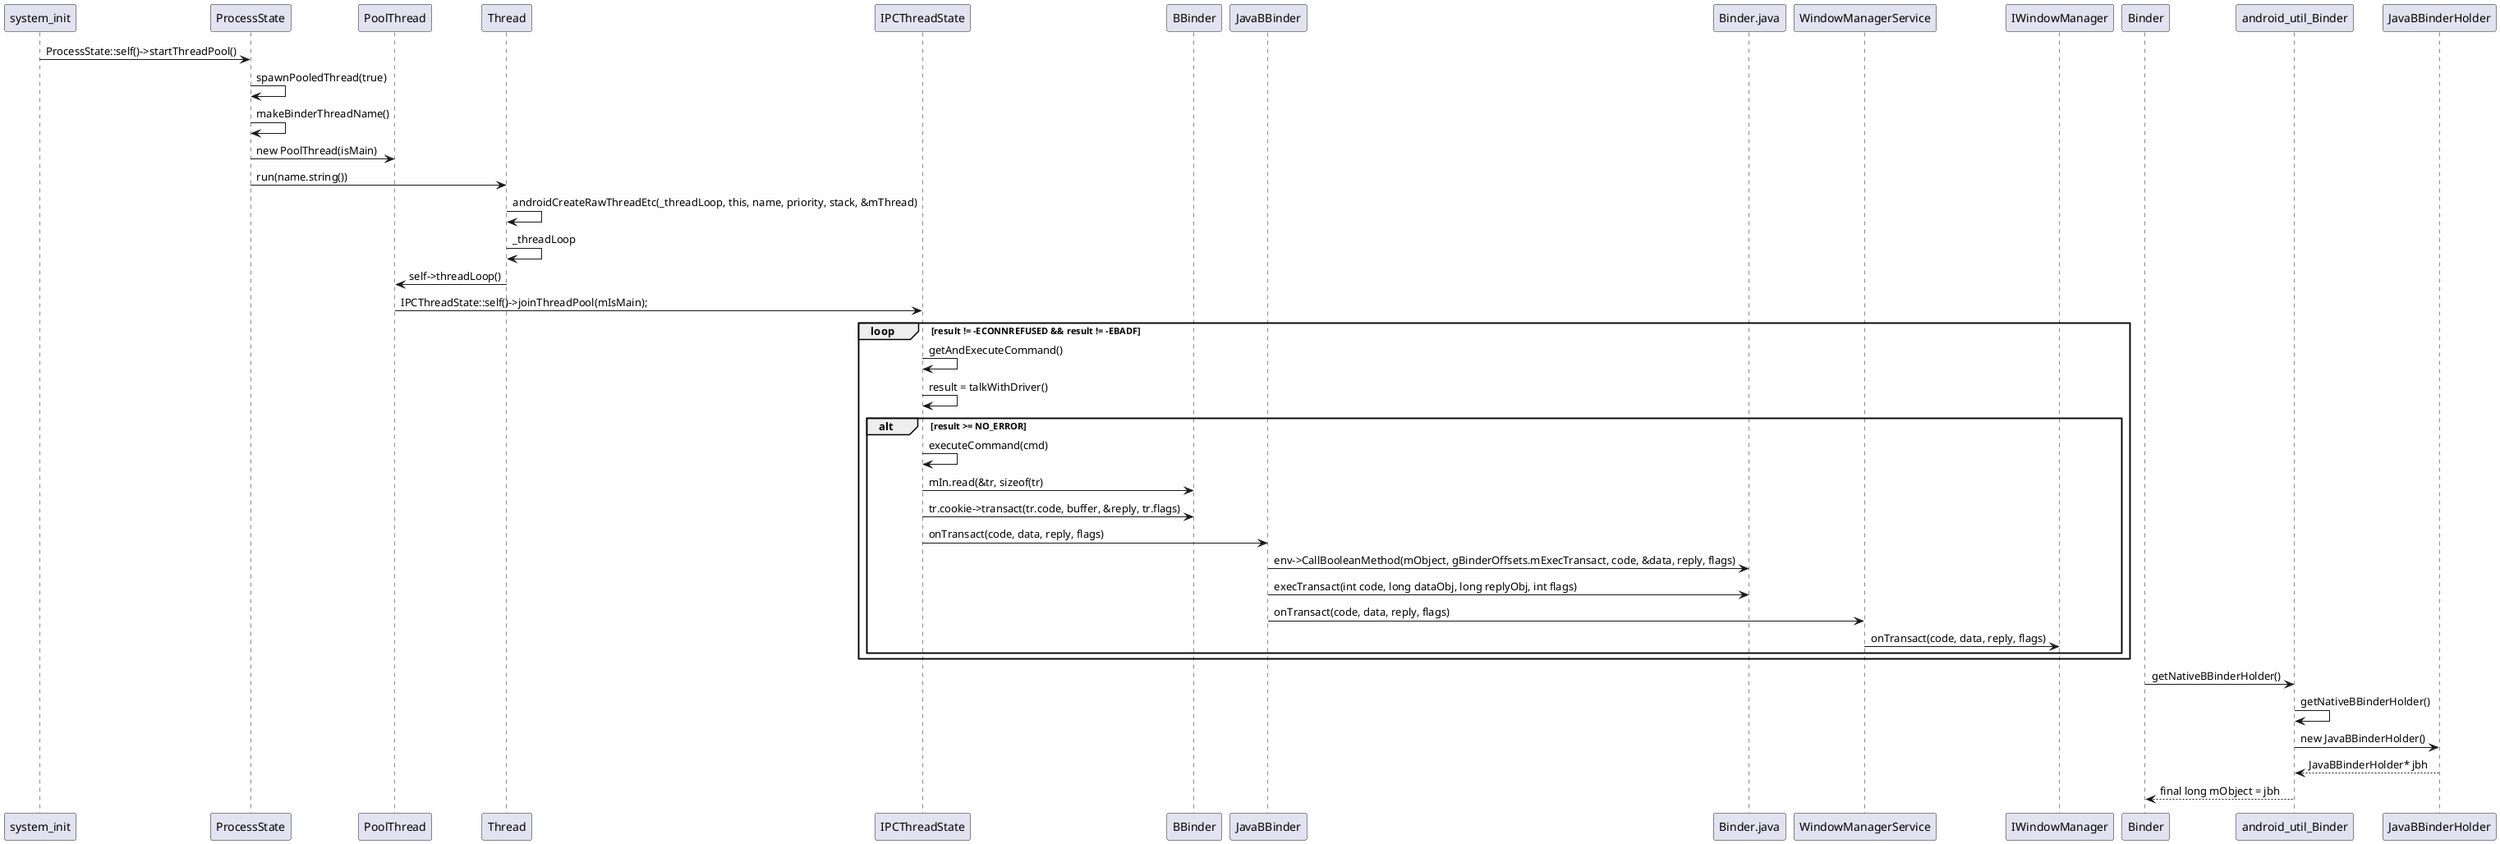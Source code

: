 @startuml

system_init -> ProcessState: ProcessState::self()->startThreadPool()
ProcessState -> ProcessState: spawnPooledThread(true)
ProcessState -> ProcessState: makeBinderThreadName()
ProcessState -> PoolThread: new PoolThread(isMain)
ProcessState -> Thread: run(name.string())
Thread -> Thread: androidCreateRawThreadEtc(_threadLoop, this, name, priority, stack, &mThread)
Thread -> Thread: _threadLoop
Thread -> PoolThread: self->threadLoop()
PoolThread -> IPCThreadState: IPCThreadState::self()->joinThreadPool(mIsMain);
loop result != -ECONNREFUSED && result != -EBADF
    IPCThreadState -> IPCThreadState: getAndExecuteCommand()
    IPCThreadState -> IPCThreadState: result = talkWithDriver()
    alt result >= NO_ERROR
        IPCThreadState -> IPCThreadState: executeCommand(cmd)
        IPCThreadState -> BBinder: mIn.read(&tr, sizeof(tr)
        IPCThreadState -> BBinder: tr.cookie->transact(tr.code, buffer, &reply, tr.flags)
        IPCThreadState -> JavaBBinder: onTransact(code, data, reply, flags)
        JavaBBinder -> Binder.java: env->CallBooleanMethod(mObject, gBinderOffsets.mExecTransact, code, &data, reply, flags)
        JavaBBinder -> Binder.java: execTransact(int code, long dataObj, long replyObj, int flags) 
        JavaBBinder -> WindowManagerService: onTransact(code, data, reply, flags)
        WindowManagerService -> IWindowManager: onTransact(code, data, reply, flags)
    end
end

Binder -> android_util_Binder: getNativeBBinderHolder()
android_util_Binder -> android_util_Binder: getNativeBBinderHolder()
android_util_Binder -> JavaBBinderHolder: new JavaBBinderHolder()
android_util_Binder <-- JavaBBinderHolder: JavaBBinderHolder* jbh
Binder <-- android_util_Binder: final long mObject = jbh

@enduml